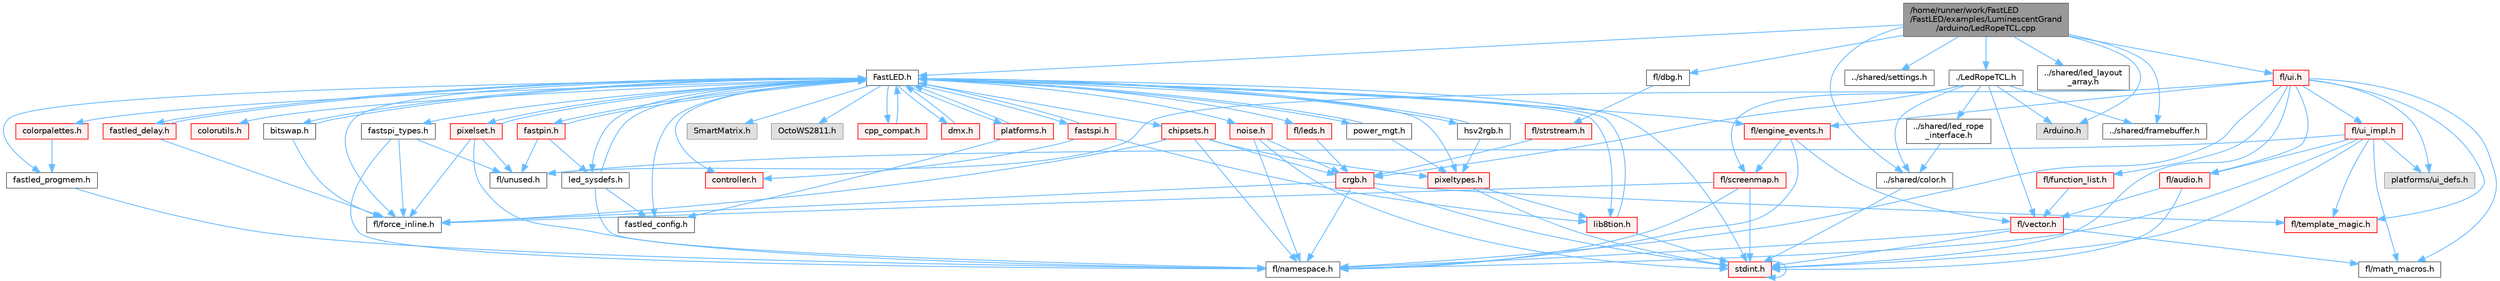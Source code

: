 digraph "/home/runner/work/FastLED/FastLED/examples/LuminescentGrand/arduino/LedRopeTCL.cpp"
{
 // INTERACTIVE_SVG=YES
 // LATEX_PDF_SIZE
  bgcolor="transparent";
  edge [fontname=Helvetica,fontsize=10,labelfontname=Helvetica,labelfontsize=10];
  node [fontname=Helvetica,fontsize=10,shape=box,height=0.2,width=0.4];
  Node1 [id="Node000001",label="/home/runner/work/FastLED\l/FastLED/examples/LuminescentGrand\l/arduino/LedRopeTCL.cpp",height=0.2,width=0.4,color="gray40", fillcolor="grey60", style="filled", fontcolor="black",tooltip=" "];
  Node1 -> Node2 [id="edge1_Node000001_Node000002",color="steelblue1",style="solid",tooltip=" "];
  Node2 [id="Node000002",label="Arduino.h",height=0.2,width=0.4,color="grey60", fillcolor="#E0E0E0", style="filled",tooltip=" "];
  Node1 -> Node3 [id="edge2_Node000001_Node000003",color="steelblue1",style="solid",tooltip=" "];
  Node3 [id="Node000003",label="../shared/color.h",height=0.2,width=0.4,color="grey40", fillcolor="white", style="filled",URL="$de/de1/examples_2_luminescent_grand_2shared_2color_8h.html",tooltip=" "];
  Node3 -> Node4 [id="edge3_Node000003_Node000004",color="steelblue1",style="solid",tooltip=" "];
  Node4 [id="Node000004",label="stdint.h",height=0.2,width=0.4,color="red", fillcolor="#FFF0F0", style="filled",URL="$df/dd8/stdint_8h.html",tooltip=" "];
  Node4 -> Node4 [id="edge4_Node000004_Node000004",color="steelblue1",style="solid",tooltip=" "];
  Node1 -> Node6 [id="edge5_Node000001_Node000006",color="steelblue1",style="solid",tooltip=" "];
  Node6 [id="Node000006",label="../shared/framebuffer.h",height=0.2,width=0.4,color="grey40", fillcolor="white", style="filled",URL="$d4/dd2/framebuffer_8h.html",tooltip=" "];
  Node1 -> Node7 [id="edge6_Node000001_Node000007",color="steelblue1",style="solid",tooltip=" "];
  Node7 [id="Node000007",label="../shared/settings.h",height=0.2,width=0.4,color="grey40", fillcolor="white", style="filled",URL="$de/d60/settings_8h.html",tooltip=" "];
  Node1 -> Node8 [id="edge7_Node000001_Node000008",color="steelblue1",style="solid",tooltip=" "];
  Node8 [id="Node000008",label="./LedRopeTCL.h",height=0.2,width=0.4,color="grey40", fillcolor="white", style="filled",URL="$d9/d7e/_led_rope_t_c_l_8h.html",tooltip=" "];
  Node8 -> Node2 [id="edge8_Node000008_Node000002",color="steelblue1",style="solid",tooltip=" "];
  Node8 -> Node3 [id="edge9_Node000008_Node000003",color="steelblue1",style="solid",tooltip=" "];
  Node8 -> Node6 [id="edge10_Node000008_Node000006",color="steelblue1",style="solid",tooltip=" "];
  Node8 -> Node9 [id="edge11_Node000008_Node000009",color="steelblue1",style="solid",tooltip=" "];
  Node9 [id="Node000009",label="../shared/led_rope\l_interface.h",height=0.2,width=0.4,color="grey40", fillcolor="white", style="filled",URL="$db/d19/led__rope__interface_8h.html",tooltip=" "];
  Node9 -> Node3 [id="edge12_Node000009_Node000003",color="steelblue1",style="solid",tooltip=" "];
  Node8 -> Node10 [id="edge13_Node000008_Node000010",color="steelblue1",style="solid",tooltip=" "];
  Node10 [id="Node000010",label="fl/vector.h",height=0.2,width=0.4,color="red", fillcolor="#FFF0F0", style="filled",URL="$d6/d68/vector_8h.html",tooltip=" "];
  Node10 -> Node4 [id="edge14_Node000010_Node000004",color="steelblue1",style="solid",tooltip=" "];
  Node10 -> Node18 [id="edge15_Node000010_Node000018",color="steelblue1",style="solid",tooltip=" "];
  Node18 [id="Node000018",label="fl/math_macros.h",height=0.2,width=0.4,color="grey40", fillcolor="white", style="filled",URL="$d8/db8/math__macros_8h.html",tooltip=" "];
  Node10 -> Node19 [id="edge16_Node000010_Node000019",color="steelblue1",style="solid",tooltip=" "];
  Node19 [id="Node000019",label="fl/namespace.h",height=0.2,width=0.4,color="grey40", fillcolor="white", style="filled",URL="$df/d2a/namespace_8h.html",tooltip="Implements the FastLED namespace macros."];
  Node8 -> Node31 [id="edge17_Node000008_Node000031",color="steelblue1",style="solid",tooltip=" "];
  Node31 [id="Node000031",label="crgb.h",height=0.2,width=0.4,color="red", fillcolor="#FFF0F0", style="filled",URL="$db/dd1/crgb_8h.html",tooltip="Defines the red, green, and blue (RGB) pixel struct."];
  Node31 -> Node4 [id="edge18_Node000031_Node000004",color="steelblue1",style="solid",tooltip=" "];
  Node31 -> Node19 [id="edge19_Node000031_Node000019",color="steelblue1",style="solid",tooltip=" "];
  Node31 -> Node16 [id="edge20_Node000031_Node000016",color="steelblue1",style="solid",tooltip=" "];
  Node16 [id="Node000016",label="fl/force_inline.h",height=0.2,width=0.4,color="grey40", fillcolor="white", style="filled",URL="$d4/d64/force__inline_8h.html",tooltip=" "];
  Node31 -> Node28 [id="edge21_Node000031_Node000028",color="steelblue1",style="solid",tooltip=" "];
  Node28 [id="Node000028",label="fl/template_magic.h",height=0.2,width=0.4,color="red", fillcolor="#FFF0F0", style="filled",URL="$d8/d0c/template__magic_8h.html",tooltip=" "];
  Node8 -> Node35 [id="edge22_Node000008_Node000035",color="steelblue1",style="solid",tooltip=" "];
  Node35 [id="Node000035",label="fl/screenmap.h",height=0.2,width=0.4,color="red", fillcolor="#FFF0F0", style="filled",URL="$d7/d97/screenmap_8h.html",tooltip=" "];
  Node35 -> Node4 [id="edge23_Node000035_Node000004",color="steelblue1",style="solid",tooltip=" "];
  Node35 -> Node16 [id="edge24_Node000035_Node000016",color="steelblue1",style="solid",tooltip=" "];
  Node35 -> Node19 [id="edge25_Node000035_Node000019",color="steelblue1",style="solid",tooltip=" "];
  Node1 -> Node41 [id="edge26_Node000001_Node000041",color="steelblue1",style="solid",tooltip=" "];
  Node41 [id="Node000041",label="../shared/led_layout\l_array.h",height=0.2,width=0.4,color="grey40", fillcolor="white", style="filled",URL="$df/da2/led__layout__array_8h.html",tooltip=" "];
  Node1 -> Node42 [id="edge27_Node000001_Node000042",color="steelblue1",style="solid",tooltip=" "];
  Node42 [id="Node000042",label="FastLED.h",height=0.2,width=0.4,color="grey40", fillcolor="white", style="filled",URL="$db/d97/_fast_l_e_d_8h.html",tooltip="central include file for FastLED, defines the CFastLED class/object"];
  Node42 -> Node4 [id="edge28_Node000042_Node000004",color="steelblue1",style="solid",tooltip=" "];
  Node42 -> Node43 [id="edge29_Node000042_Node000043",color="steelblue1",style="solid",tooltip=" "];
  Node43 [id="Node000043",label="SmartMatrix.h",height=0.2,width=0.4,color="grey60", fillcolor="#E0E0E0", style="filled",tooltip=" "];
  Node42 -> Node44 [id="edge30_Node000042_Node000044",color="steelblue1",style="solid",tooltip=" "];
  Node44 [id="Node000044",label="OctoWS2811.h",height=0.2,width=0.4,color="grey60", fillcolor="#E0E0E0", style="filled",tooltip=" "];
  Node42 -> Node16 [id="edge31_Node000042_Node000016",color="steelblue1",style="solid",tooltip=" "];
  Node42 -> Node45 [id="edge32_Node000042_Node000045",color="steelblue1",style="solid",tooltip=" "];
  Node45 [id="Node000045",label="cpp_compat.h",height=0.2,width=0.4,color="red", fillcolor="#FFF0F0", style="filled",URL="$d9/d13/cpp__compat_8h.html",tooltip="Compatibility functions based on C++ version."];
  Node45 -> Node42 [id="edge33_Node000045_Node000042",color="steelblue1",style="solid",tooltip=" "];
  Node42 -> Node47 [id="edge34_Node000042_Node000047",color="steelblue1",style="solid",tooltip=" "];
  Node47 [id="Node000047",label="fastled_config.h",height=0.2,width=0.4,color="grey40", fillcolor="white", style="filled",URL="$d5/d11/fastled__config_8h.html",tooltip="Contains definitions that can be used to configure FastLED at compile time."];
  Node42 -> Node48 [id="edge35_Node000042_Node000048",color="steelblue1",style="solid",tooltip=" "];
  Node48 [id="Node000048",label="led_sysdefs.h",height=0.2,width=0.4,color="grey40", fillcolor="white", style="filled",URL="$d9/d3e/led__sysdefs_8h.html",tooltip="Determines which platform system definitions to include."];
  Node48 -> Node42 [id="edge36_Node000048_Node000042",color="steelblue1",style="solid",tooltip=" "];
  Node48 -> Node47 [id="edge37_Node000048_Node000047",color="steelblue1",style="solid",tooltip=" "];
  Node48 -> Node19 [id="edge38_Node000048_Node000019",color="steelblue1",style="solid",tooltip=" "];
  Node42 -> Node49 [id="edge39_Node000042_Node000049",color="steelblue1",style="solid",tooltip=" "];
  Node49 [id="Node000049",label="fastled_delay.h",height=0.2,width=0.4,color="red", fillcolor="#FFF0F0", style="filled",URL="$d0/da8/fastled__delay_8h.html",tooltip="Utility functions and classes for managing delay cycles."];
  Node49 -> Node42 [id="edge40_Node000049_Node000042",color="steelblue1",style="solid",tooltip=" "];
  Node49 -> Node16 [id="edge41_Node000049_Node000016",color="steelblue1",style="solid",tooltip=" "];
  Node42 -> Node51 [id="edge42_Node000042_Node000051",color="steelblue1",style="solid",tooltip=" "];
  Node51 [id="Node000051",label="bitswap.h",height=0.2,width=0.4,color="grey40", fillcolor="white", style="filled",URL="$de/ded/bitswap_8h.html",tooltip="Functions for doing a rotation of bits/bytes used by parallel output."];
  Node51 -> Node42 [id="edge43_Node000051_Node000042",color="steelblue1",style="solid",tooltip=" "];
  Node51 -> Node16 [id="edge44_Node000051_Node000016",color="steelblue1",style="solid",tooltip=" "];
  Node42 -> Node52 [id="edge45_Node000042_Node000052",color="steelblue1",style="solid",tooltip=" "];
  Node52 [id="Node000052",label="controller.h",height=0.2,width=0.4,color="red", fillcolor="#FFF0F0", style="filled",URL="$d2/dd9/controller_8h.html",tooltip="deprecated: base definitions used by led controllers for writing out led data"];
  Node42 -> Node77 [id="edge46_Node000042_Node000077",color="steelblue1",style="solid",tooltip=" "];
  Node77 [id="Node000077",label="fastpin.h",height=0.2,width=0.4,color="red", fillcolor="#FFF0F0", style="filled",URL="$db/d65/fastpin_8h.html",tooltip="Class base definitions for defining fast pin access."];
  Node77 -> Node42 [id="edge47_Node000077_Node000042",color="steelblue1",style="solid",tooltip=" "];
  Node77 -> Node48 [id="edge48_Node000077_Node000048",color="steelblue1",style="solid",tooltip=" "];
  Node77 -> Node26 [id="edge49_Node000077_Node000026",color="steelblue1",style="solid",tooltip=" "];
  Node26 [id="Node000026",label="fl/unused.h",height=0.2,width=0.4,color="grey40", fillcolor="white", style="filled",URL="$d8/d4b/unused_8h.html",tooltip=" "];
  Node42 -> Node78 [id="edge50_Node000042_Node000078",color="steelblue1",style="solid",tooltip=" "];
  Node78 [id="Node000078",label="fastspi_types.h",height=0.2,width=0.4,color="grey40", fillcolor="white", style="filled",URL="$d2/ddb/fastspi__types_8h.html",tooltip="Data types and constants used by SPI interfaces."];
  Node78 -> Node16 [id="edge51_Node000078_Node000016",color="steelblue1",style="solid",tooltip=" "];
  Node78 -> Node19 [id="edge52_Node000078_Node000019",color="steelblue1",style="solid",tooltip=" "];
  Node78 -> Node26 [id="edge53_Node000078_Node000026",color="steelblue1",style="solid",tooltip=" "];
  Node42 -> Node79 [id="edge54_Node000042_Node000079",color="steelblue1",style="solid",tooltip=" "];
  Node79 [id="Node000079",label="dmx.h",height=0.2,width=0.4,color="red", fillcolor="#FFF0F0", style="filled",URL="$d3/de1/dmx_8h.html",tooltip="Defines the DMX512-based LED controllers."];
  Node79 -> Node42 [id="edge55_Node000079_Node000042",color="steelblue1",style="solid",tooltip=" "];
  Node42 -> Node82 [id="edge56_Node000042_Node000082",color="steelblue1",style="solid",tooltip=" "];
  Node82 [id="Node000082",label="platforms.h",height=0.2,width=0.4,color="red", fillcolor="#FFF0F0", style="filled",URL="$da/dc9/platforms_8h.html",tooltip="Determines which platforms headers to include."];
  Node82 -> Node42 [id="edge57_Node000082_Node000042",color="steelblue1",style="solid",tooltip=" "];
  Node82 -> Node47 [id="edge58_Node000082_Node000047",color="steelblue1",style="solid",tooltip=" "];
  Node42 -> Node84 [id="edge59_Node000042_Node000084",color="steelblue1",style="solid",tooltip=" "];
  Node84 [id="Node000084",label="fastled_progmem.h",height=0.2,width=0.4,color="grey40", fillcolor="white", style="filled",URL="$df/dab/fastled__progmem_8h.html",tooltip="Wrapper definitions to allow seamless use of PROGMEM in environments that have it."];
  Node84 -> Node19 [id="edge60_Node000084_Node000019",color="steelblue1",style="solid",tooltip=" "];
  Node42 -> Node55 [id="edge61_Node000042_Node000055",color="steelblue1",style="solid",tooltip=" "];
  Node55 [id="Node000055",label="lib8tion.h",height=0.2,width=0.4,color="red", fillcolor="#FFF0F0", style="filled",URL="$df/da5/lib8tion_8h.html",tooltip="Fast, efficient 8-bit math functions specifically designed for high-performance LED programming."];
  Node55 -> Node42 [id="edge62_Node000055_Node000042",color="steelblue1",style="solid",tooltip=" "];
  Node55 -> Node4 [id="edge63_Node000055_Node000004",color="steelblue1",style="solid",tooltip=" "];
  Node42 -> Node54 [id="edge64_Node000042_Node000054",color="steelblue1",style="solid",tooltip=" "];
  Node54 [id="Node000054",label="pixeltypes.h",height=0.2,width=0.4,color="red", fillcolor="#FFF0F0", style="filled",URL="$d2/dba/pixeltypes_8h.html",tooltip="Includes defintions for RGB and HSV pixels."];
  Node54 -> Node4 [id="edge65_Node000054_Node000004",color="steelblue1",style="solid",tooltip=" "];
  Node54 -> Node55 [id="edge66_Node000054_Node000055",color="steelblue1",style="solid",tooltip=" "];
  Node42 -> Node85 [id="edge67_Node000042_Node000085",color="steelblue1",style="solid",tooltip=" "];
  Node85 [id="Node000085",label="hsv2rgb.h",height=0.2,width=0.4,color="grey40", fillcolor="white", style="filled",URL="$de/d9a/hsv2rgb_8h.html",tooltip="Functions to convert from the HSV colorspace to the RGB colorspace."];
  Node85 -> Node42 [id="edge68_Node000085_Node000042",color="steelblue1",style="solid",tooltip=" "];
  Node85 -> Node54 [id="edge69_Node000085_Node000054",color="steelblue1",style="solid",tooltip=" "];
  Node42 -> Node86 [id="edge70_Node000042_Node000086",color="steelblue1",style="solid",tooltip=" "];
  Node86 [id="Node000086",label="colorutils.h",height=0.2,width=0.4,color="red", fillcolor="#FFF0F0", style="filled",URL="$d1/dfb/colorutils_8h.html",tooltip=" "];
  Node42 -> Node91 [id="edge71_Node000042_Node000091",color="steelblue1",style="solid",tooltip=" "];
  Node91 [id="Node000091",label="pixelset.h",height=0.2,width=0.4,color="red", fillcolor="#FFF0F0", style="filled",URL="$d4/d46/pixelset_8h.html",tooltip="Declares classes for managing logical groups of LEDs."];
  Node91 -> Node16 [id="edge72_Node000091_Node000016",color="steelblue1",style="solid",tooltip=" "];
  Node91 -> Node19 [id="edge73_Node000091_Node000019",color="steelblue1",style="solid",tooltip=" "];
  Node91 -> Node26 [id="edge74_Node000091_Node000026",color="steelblue1",style="solid",tooltip=" "];
  Node91 -> Node42 [id="edge75_Node000091_Node000042",color="steelblue1",style="solid",tooltip=" "];
  Node42 -> Node92 [id="edge76_Node000042_Node000092",color="steelblue1",style="solid",tooltip=" "];
  Node92 [id="Node000092",label="colorpalettes.h",height=0.2,width=0.4,color="red", fillcolor="#FFF0F0", style="filled",URL="$dc/dcc/colorpalettes_8h.html",tooltip="Declarations for the predefined color palettes supplied by FastLED."];
  Node92 -> Node84 [id="edge77_Node000092_Node000084",color="steelblue1",style="solid",tooltip=" "];
  Node42 -> Node93 [id="edge78_Node000042_Node000093",color="steelblue1",style="solid",tooltip=" "];
  Node93 [id="Node000093",label="noise.h",height=0.2,width=0.4,color="red", fillcolor="#FFF0F0", style="filled",URL="$d1/d31/noise_8h.html",tooltip="Functions to generate and fill arrays with noise."];
  Node93 -> Node4 [id="edge79_Node000093_Node000004",color="steelblue1",style="solid",tooltip=" "];
  Node93 -> Node31 [id="edge80_Node000093_Node000031",color="steelblue1",style="solid",tooltip=" "];
  Node93 -> Node19 [id="edge81_Node000093_Node000019",color="steelblue1",style="solid",tooltip=" "];
  Node42 -> Node94 [id="edge82_Node000042_Node000094",color="steelblue1",style="solid",tooltip=" "];
  Node94 [id="Node000094",label="power_mgt.h",height=0.2,width=0.4,color="grey40", fillcolor="white", style="filled",URL="$dc/d5b/power__mgt_8h.html",tooltip="Functions to limit the power used by FastLED."];
  Node94 -> Node42 [id="edge83_Node000094_Node000042",color="steelblue1",style="solid",tooltip=" "];
  Node94 -> Node54 [id="edge84_Node000094_Node000054",color="steelblue1",style="solid",tooltip=" "];
  Node42 -> Node95 [id="edge85_Node000042_Node000095",color="steelblue1",style="solid",tooltip=" "];
  Node95 [id="Node000095",label="fastspi.h",height=0.2,width=0.4,color="red", fillcolor="#FFF0F0", style="filled",URL="$d6/ddc/fastspi_8h.html",tooltip="Serial peripheral interface (SPI) definitions per platform."];
  Node95 -> Node42 [id="edge86_Node000095_Node000042",color="steelblue1",style="solid",tooltip=" "];
  Node95 -> Node52 [id="edge87_Node000095_Node000052",color="steelblue1",style="solid",tooltip=" "];
  Node95 -> Node55 [id="edge88_Node000095_Node000055",color="steelblue1",style="solid",tooltip=" "];
  Node42 -> Node97 [id="edge89_Node000042_Node000097",color="steelblue1",style="solid",tooltip=" "];
  Node97 [id="Node000097",label="chipsets.h",height=0.2,width=0.4,color="red", fillcolor="#FFF0F0", style="filled",URL="$db/d66/chipsets_8h.html",tooltip="Contains the bulk of the definitions for the various LED chipsets supported."];
  Node97 -> Node54 [id="edge90_Node000097_Node000054",color="steelblue1",style="solid",tooltip=" "];
  Node97 -> Node16 [id="edge91_Node000097_Node000016",color="steelblue1",style="solid",tooltip=" "];
  Node97 -> Node31 [id="edge92_Node000097_Node000031",color="steelblue1",style="solid",tooltip=" "];
  Node97 -> Node19 [id="edge93_Node000097_Node000019",color="steelblue1",style="solid",tooltip=" "];
  Node42 -> Node72 [id="edge94_Node000042_Node000072",color="steelblue1",style="solid",tooltip=" "];
  Node72 [id="Node000072",label="fl/engine_events.h",height=0.2,width=0.4,color="red", fillcolor="#FFF0F0", style="filled",URL="$db/dc0/engine__events_8h.html",tooltip=" "];
  Node72 -> Node19 [id="edge95_Node000072_Node000019",color="steelblue1",style="solid",tooltip=" "];
  Node72 -> Node35 [id="edge96_Node000072_Node000035",color="steelblue1",style="solid",tooltip=" "];
  Node72 -> Node10 [id="edge97_Node000072_Node000010",color="steelblue1",style="solid",tooltip=" "];
  Node42 -> Node98 [id="edge98_Node000042_Node000098",color="steelblue1",style="solid",tooltip=" "];
  Node98 [id="Node000098",label="fl/leds.h",height=0.2,width=0.4,color="red", fillcolor="#FFF0F0", style="filled",URL="$da/d78/leds_8h.html",tooltip=" "];
  Node98 -> Node31 [id="edge99_Node000098_Node000031",color="steelblue1",style="solid",tooltip=" "];
  Node1 -> Node99 [id="edge100_Node000001_Node000099",color="steelblue1",style="solid",tooltip=" "];
  Node99 [id="Node000099",label="fl/dbg.h",height=0.2,width=0.4,color="grey40", fillcolor="white", style="filled",URL="$d6/d01/dbg_8h.html",tooltip=" "];
  Node99 -> Node100 [id="edge101_Node000099_Node000100",color="steelblue1",style="solid",tooltip=" "];
  Node100 [id="Node000100",label="fl/strstream.h",height=0.2,width=0.4,color="red", fillcolor="#FFF0F0", style="filled",URL="$d8/d00/strstream_8h.html",tooltip=" "];
  Node100 -> Node31 [id="edge102_Node000100_Node000031",color="steelblue1",style="solid",tooltip=" "];
  Node1 -> Node101 [id="edge103_Node000001_Node000101",color="steelblue1",style="solid",tooltip=" "];
  Node101 [id="Node000101",label="fl/ui.h",height=0.2,width=0.4,color="red", fillcolor="#FFF0F0", style="filled",URL="$d9/d3b/ui_8h.html",tooltip=" "];
  Node101 -> Node4 [id="edge104_Node000101_Node000004",color="steelblue1",style="solid",tooltip=" "];
  Node101 -> Node102 [id="edge105_Node000101_Node000102",color="steelblue1",style="solid",tooltip=" "];
  Node102 [id="Node000102",label="fl/audio.h",height=0.2,width=0.4,color="red", fillcolor="#FFF0F0", style="filled",URL="$da/d09/audio_8h.html",tooltip=" "];
  Node102 -> Node10 [id="edge106_Node000102_Node000010",color="steelblue1",style="solid",tooltip=" "];
  Node102 -> Node4 [id="edge107_Node000102_Node000004",color="steelblue1",style="solid",tooltip=" "];
  Node101 -> Node72 [id="edge108_Node000101_Node000072",color="steelblue1",style="solid",tooltip=" "];
  Node101 -> Node105 [id="edge109_Node000101_Node000105",color="steelblue1",style="solid",tooltip=" "];
  Node105 [id="Node000105",label="fl/function_list.h",height=0.2,width=0.4,color="red", fillcolor="#FFF0F0", style="filled",URL="$d0/d64/function__list_8h.html",tooltip=" "];
  Node105 -> Node10 [id="edge110_Node000105_Node000010",color="steelblue1",style="solid",tooltip=" "];
  Node101 -> Node18 [id="edge111_Node000101_Node000018",color="steelblue1",style="solid",tooltip=" "];
  Node101 -> Node19 [id="edge112_Node000101_Node000019",color="steelblue1",style="solid",tooltip=" "];
  Node101 -> Node28 [id="edge113_Node000101_Node000028",color="steelblue1",style="solid",tooltip=" "];
  Node101 -> Node107 [id="edge114_Node000101_Node000107",color="steelblue1",style="solid",tooltip=" "];
  Node107 [id="Node000107",label="fl/ui_impl.h",height=0.2,width=0.4,color="red", fillcolor="#FFF0F0", style="filled",URL="$d6/dc0/ui__impl_8h.html",tooltip=" "];
  Node107 -> Node4 [id="edge115_Node000107_Node000004",color="steelblue1",style="solid",tooltip=" "];
  Node107 -> Node102 [id="edge116_Node000107_Node000102",color="steelblue1",style="solid",tooltip=" "];
  Node107 -> Node18 [id="edge117_Node000107_Node000018",color="steelblue1",style="solid",tooltip=" "];
  Node107 -> Node19 [id="edge118_Node000107_Node000019",color="steelblue1",style="solid",tooltip=" "];
  Node107 -> Node28 [id="edge119_Node000107_Node000028",color="steelblue1",style="solid",tooltip=" "];
  Node107 -> Node26 [id="edge120_Node000107_Node000026",color="steelblue1",style="solid",tooltip=" "];
  Node107 -> Node109 [id="edge121_Node000107_Node000109",color="steelblue1",style="solid",tooltip=" "];
  Node109 [id="Node000109",label="platforms/ui_defs.h",height=0.2,width=0.4,color="grey60", fillcolor="#E0E0E0", style="filled",tooltip=" "];
  Node101 -> Node26 [id="edge122_Node000101_Node000026",color="steelblue1",style="solid",tooltip=" "];
  Node101 -> Node109 [id="edge123_Node000101_Node000109",color="steelblue1",style="solid",tooltip=" "];
}
